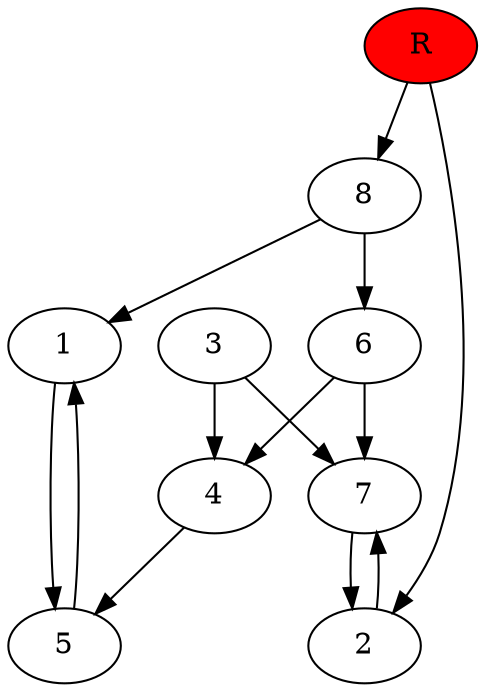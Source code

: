 digraph prb28076 {
	1
	2
	3
	4
	5
	6
	7
	8
	R [fillcolor="#ff0000" style=filled]
	1 -> 5
	2 -> 7
	3 -> 4
	3 -> 7
	4 -> 5
	5 -> 1
	6 -> 4
	6 -> 7
	7 -> 2
	8 -> 1
	8 -> 6
	R -> 2
	R -> 8
}
